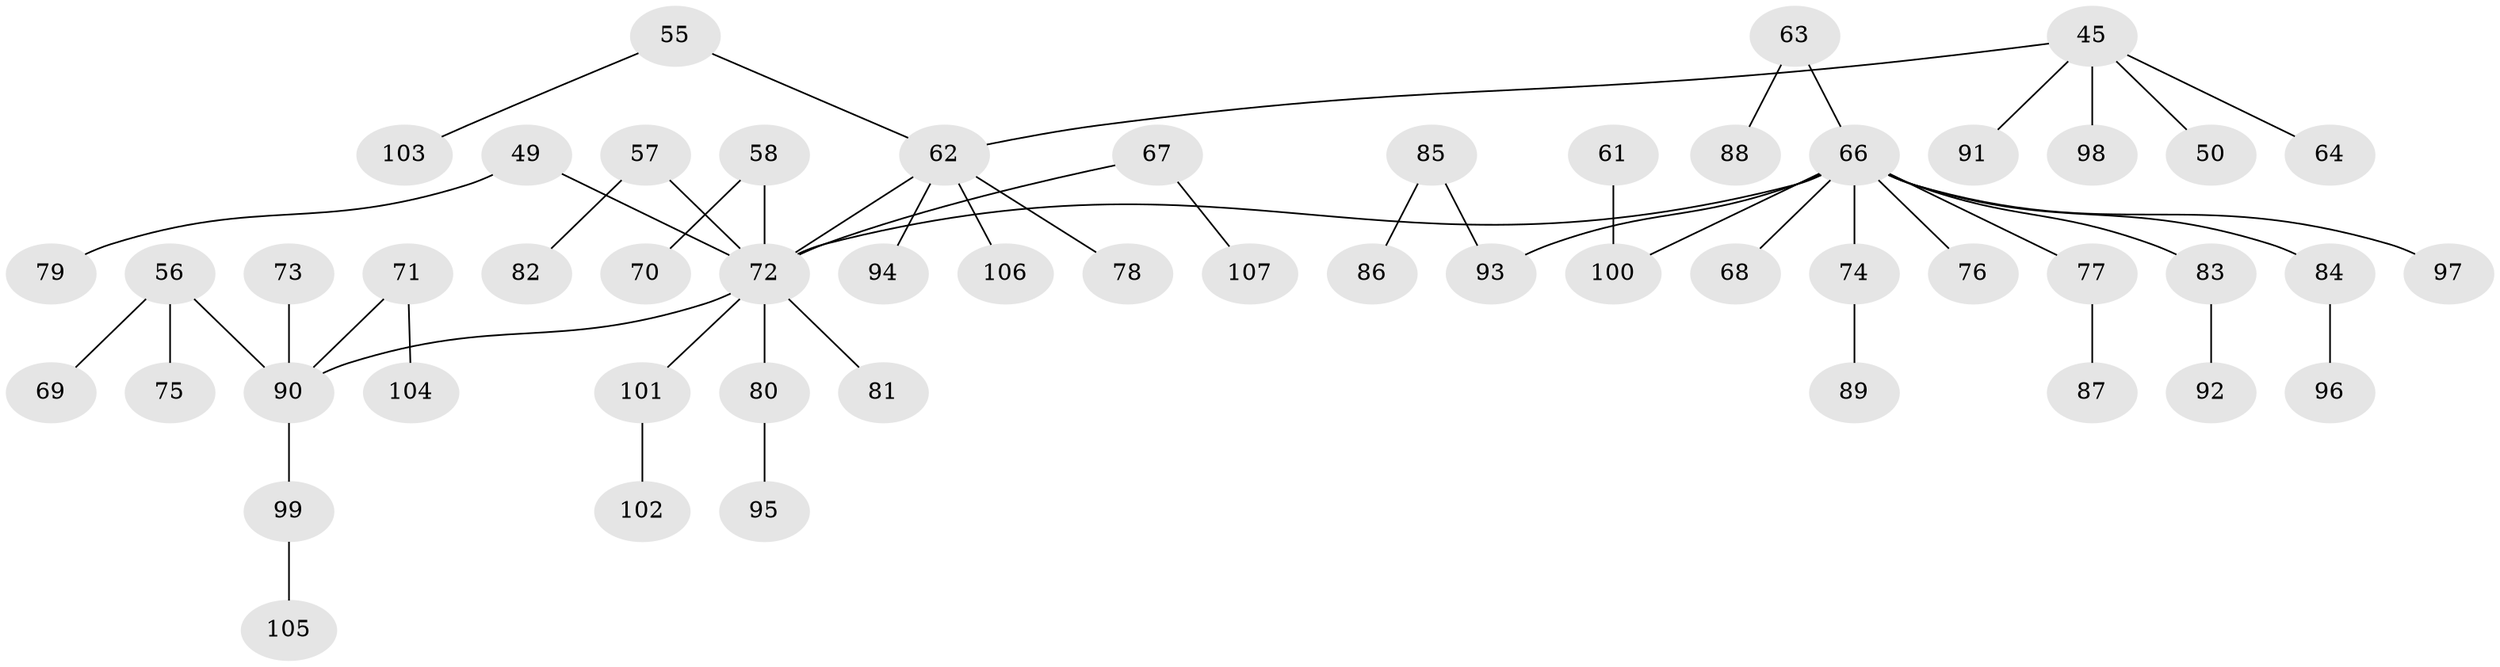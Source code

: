 // original degree distribution, {7: 0.009345794392523364, 8: 0.009345794392523364, 3: 0.12149532710280374, 5: 0.037383177570093455, 1: 0.48598130841121495, 2: 0.27102803738317754, 4: 0.06542056074766354}
// Generated by graph-tools (version 1.1) at 2025/53/03/09/25 04:53:21]
// undirected, 53 vertices, 52 edges
graph export_dot {
graph [start="1"]
  node [color=gray90,style=filled];
  45 [super="+40"];
  49 [super="+25+27"];
  50;
  55;
  56 [super="+44"];
  57;
  58;
  61;
  62 [super="+51"];
  63;
  64;
  66 [super="+19+22+20+24+29+23+31+41+65+46+53"];
  67 [super="+30+37"];
  68;
  69;
  70;
  71;
  72 [super="+47+48+52"];
  73;
  74;
  75;
  76;
  77;
  78;
  79;
  80;
  81;
  82;
  83;
  84;
  85;
  86;
  87;
  88;
  89;
  90 [super="+60+54"];
  91;
  92;
  93 [super="+39"];
  94;
  95;
  96;
  97;
  98;
  99;
  100 [super="+8"];
  101;
  102;
  103;
  104;
  105;
  106;
  107;
  45 -- 91;
  45 -- 98;
  45 -- 64;
  45 -- 50;
  45 -- 62;
  49 -- 79;
  49 -- 72;
  55 -- 103;
  55 -- 62;
  56 -- 75;
  56 -- 69;
  56 -- 90;
  57 -- 82;
  57 -- 72;
  58 -- 70;
  58 -- 72;
  61 -- 100;
  62 -- 94;
  62 -- 72;
  62 -- 106;
  62 -- 78;
  63 -- 88;
  63 -- 66;
  66 -- 68;
  66 -- 83;
  66 -- 100;
  66 -- 77;
  66 -- 93;
  66 -- 84;
  66 -- 72;
  66 -- 97;
  66 -- 74;
  66 -- 76;
  67 -- 107;
  67 -- 72;
  71 -- 104;
  71 -- 90;
  72 -- 101;
  72 -- 81;
  72 -- 80;
  72 -- 90;
  73 -- 90;
  74 -- 89;
  77 -- 87;
  80 -- 95;
  83 -- 92;
  84 -- 96;
  85 -- 86;
  85 -- 93;
  90 -- 99;
  99 -- 105;
  101 -- 102;
}

